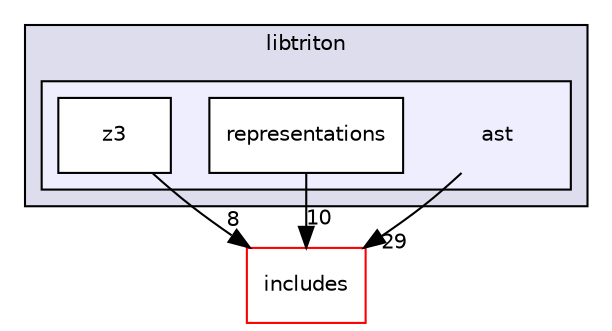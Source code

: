 digraph "/home/ubuntu/projects/pin-2.14/source/tools/Triton/src/libtriton/ast" {
  compound=true
  node [ fontsize="10", fontname="Helvetica"];
  edge [ labelfontsize="10", labelfontname="Helvetica"];
  subgraph clusterdir_6826be0f3781bbf5456339e274d7c653 {
    graph [ bgcolor="#ddddee", pencolor="black", label="libtriton" fontname="Helvetica", fontsize="10", URL="dir_6826be0f3781bbf5456339e274d7c653.html"]
  subgraph clusterdir_d14ccd332cda101c5bd89ea0107f3ea8 {
    graph [ bgcolor="#eeeeff", pencolor="black", label="" URL="dir_d14ccd332cda101c5bd89ea0107f3ea8.html"];
    dir_d14ccd332cda101c5bd89ea0107f3ea8 [shape=plaintext label="ast"];
    dir_839ab4986764e441c54e8bf51c0b78f3 [shape=box label="representations" color="black" fillcolor="white" style="filled" URL="dir_839ab4986764e441c54e8bf51c0b78f3.html"];
    dir_9aad8827da345e3fb88113b3f8f7a4bd [shape=box label="z3" color="black" fillcolor="white" style="filled" URL="dir_9aad8827da345e3fb88113b3f8f7a4bd.html"];
  }
  }
  dir_0a436fc82d73b0b9b664d07557632391 [shape=box label="includes" fillcolor="white" style="filled" color="red" URL="dir_0a436fc82d73b0b9b664d07557632391.html"];
  dir_d14ccd332cda101c5bd89ea0107f3ea8->dir_0a436fc82d73b0b9b664d07557632391 [headlabel="29", labeldistance=1.5 headhref="dir_000010_000024.html"];
  dir_9aad8827da345e3fb88113b3f8f7a4bd->dir_0a436fc82d73b0b9b664d07557632391 [headlabel="8", labeldistance=1.5 headhref="dir_000012_000024.html"];
  dir_839ab4986764e441c54e8bf51c0b78f3->dir_0a436fc82d73b0b9b664d07557632391 [headlabel="10", labeldistance=1.5 headhref="dir_000011_000024.html"];
}
